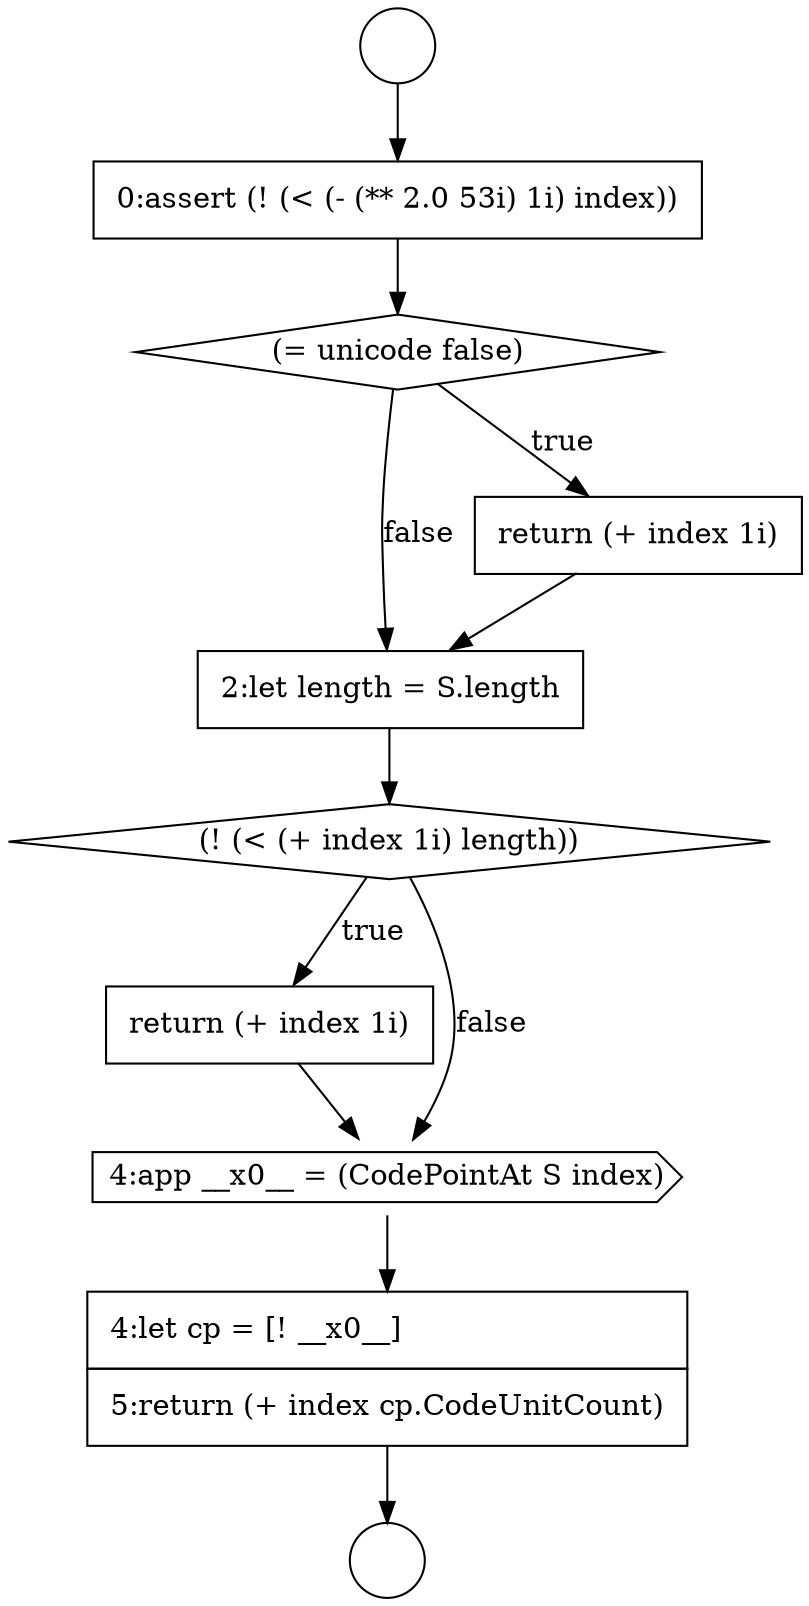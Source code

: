digraph {
  node15435 [shape=diamond, label=<<font color="black">(! (&lt; (+ index 1i) length))</font>> color="black" fillcolor="white" style=filled]
  node15430 [shape=circle label=" " color="black" fillcolor="white" style=filled]
  node15434 [shape=none, margin=0, label=<<font color="black">
    <table border="0" cellborder="1" cellspacing="0" cellpadding="10">
      <tr><td align="left">2:let length = S.length</td></tr>
    </table>
  </font>> color="black" fillcolor="white" style=filled]
  node15431 [shape=none, margin=0, label=<<font color="black">
    <table border="0" cellborder="1" cellspacing="0" cellpadding="10">
      <tr><td align="left">0:assert (! (&lt; (- (** 2.0 53i) 1i) index))</td></tr>
    </table>
  </font>> color="black" fillcolor="white" style=filled]
  node15433 [shape=none, margin=0, label=<<font color="black">
    <table border="0" cellborder="1" cellspacing="0" cellpadding="10">
      <tr><td align="left">return (+ index 1i)</td></tr>
    </table>
  </font>> color="black" fillcolor="white" style=filled]
  node15438 [shape=none, margin=0, label=<<font color="black">
    <table border="0" cellborder="1" cellspacing="0" cellpadding="10">
      <tr><td align="left">4:let cp = [! __x0__]</td></tr>
      <tr><td align="left">5:return (+ index cp.CodeUnitCount)</td></tr>
    </table>
  </font>> color="black" fillcolor="white" style=filled]
  node15432 [shape=diamond, label=<<font color="black">(= unicode false)</font>> color="black" fillcolor="white" style=filled]
  node15429 [shape=circle label=" " color="black" fillcolor="white" style=filled]
  node15436 [shape=none, margin=0, label=<<font color="black">
    <table border="0" cellborder="1" cellspacing="0" cellpadding="10">
      <tr><td align="left">return (+ index 1i)</td></tr>
    </table>
  </font>> color="black" fillcolor="white" style=filled]
  node15437 [shape=cds, label=<<font color="black">4:app __x0__ = (CodePointAt S index)</font>> color="black" fillcolor="white" style=filled]
  node15434 -> node15435 [ color="black"]
  node15429 -> node15431 [ color="black"]
  node15438 -> node15430 [ color="black"]
  node15435 -> node15436 [label=<<font color="black">true</font>> color="black"]
  node15435 -> node15437 [label=<<font color="black">false</font>> color="black"]
  node15437 -> node15438 [ color="black"]
  node15436 -> node15437 [ color="black"]
  node15432 -> node15433 [label=<<font color="black">true</font>> color="black"]
  node15432 -> node15434 [label=<<font color="black">false</font>> color="black"]
  node15433 -> node15434 [ color="black"]
  node15431 -> node15432 [ color="black"]
}

